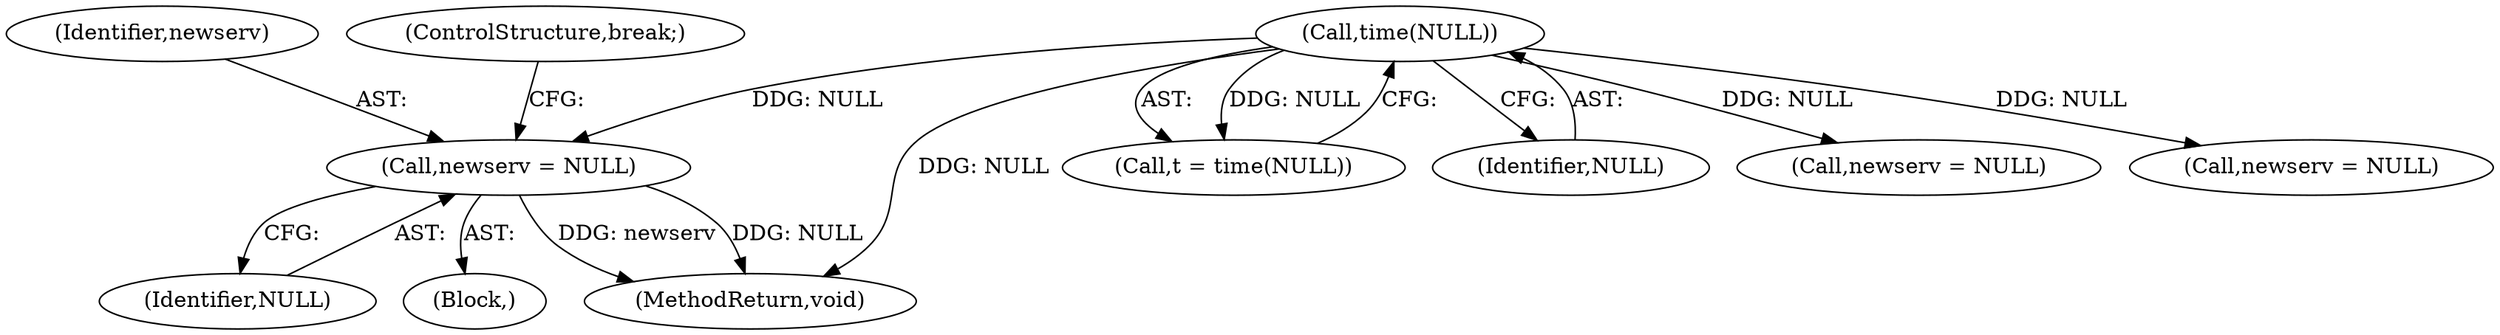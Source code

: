 digraph "0_miniupnp_140ee8d2204b383279f854802b27bdb41c1d5d1a@pointer" {
"1000987" [label="(Call,newserv = NULL)"];
"1000192" [label="(Call,time(NULL))"];
"1000988" [label="(Identifier,newserv)"];
"1000190" [label="(Call,t = time(NULL))"];
"1000989" [label="(Identifier,NULL)"];
"1000990" [label="(ControlStructure,break;)"];
"1000987" [label="(Call,newserv = NULL)"];
"1000247" [label="(Block,)"];
"1000192" [label="(Call,time(NULL))"];
"1000193" [label="(Identifier,NULL)"];
"1000978" [label="(Call,newserv = NULL)"];
"1001041" [label="(Call,newserv = NULL)"];
"1001055" [label="(MethodReturn,void)"];
"1000987" -> "1000247"  [label="AST: "];
"1000987" -> "1000989"  [label="CFG: "];
"1000988" -> "1000987"  [label="AST: "];
"1000989" -> "1000987"  [label="AST: "];
"1000990" -> "1000987"  [label="CFG: "];
"1000987" -> "1001055"  [label="DDG: newserv"];
"1000987" -> "1001055"  [label="DDG: NULL"];
"1000192" -> "1000987"  [label="DDG: NULL"];
"1000192" -> "1000190"  [label="AST: "];
"1000192" -> "1000193"  [label="CFG: "];
"1000193" -> "1000192"  [label="AST: "];
"1000190" -> "1000192"  [label="CFG: "];
"1000192" -> "1001055"  [label="DDG: NULL"];
"1000192" -> "1000190"  [label="DDG: NULL"];
"1000192" -> "1000978"  [label="DDG: NULL"];
"1000192" -> "1001041"  [label="DDG: NULL"];
}
